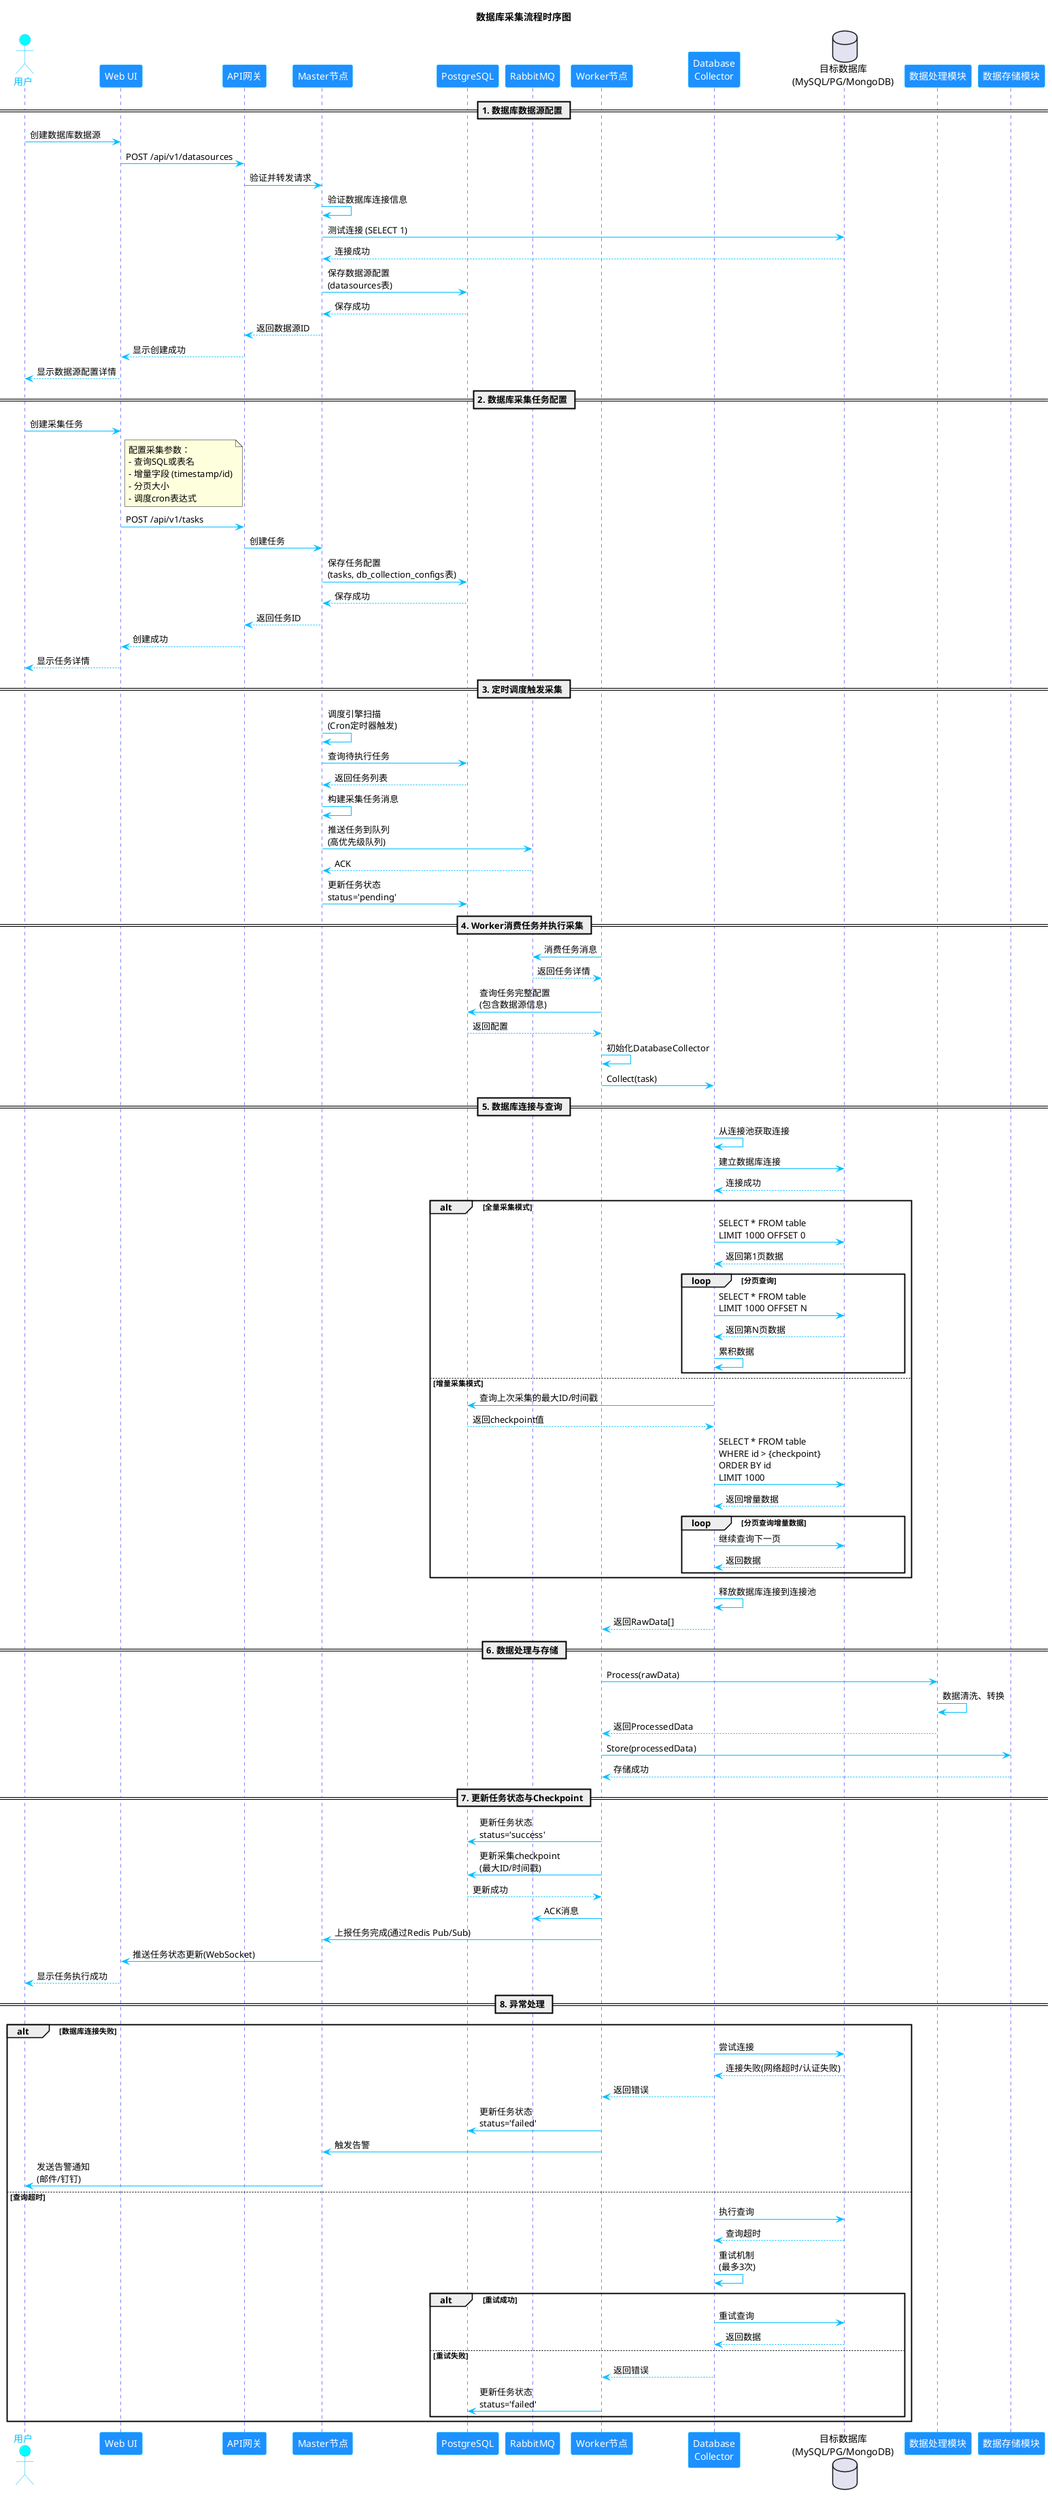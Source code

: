 @startuml
title 数据库采集流程时序图

skinparam sequence {
    ArrowColor DeepSkyBlue
    ActorBorderColor DeepSkyBlue
    LifeLineBorderColor blue
    LifeLineBackgroundColor #A9DCDF

    ParticipantBorderColor DeepSkyBlue
    ParticipantBackgroundColor DodgerBlue
    ParticipantFontColor #FFFFFF

    ActorBackgroundColor aqua
    ActorFontColor DeepSkyBlue

    BoxBackgroundColor #EEEEEE
}

actor "用户" as User
participant "Web UI" as UI
participant "API网关" as Gateway
participant "Master节点" as Master
participant "PostgreSQL" as PG
participant "RabbitMQ" as MQ
participant "Worker节点" as Worker
participant "Database\nCollector" as Collector
database "目标数据库\n(MySQL/PG/MongoDB)" as TargetDB
participant "数据处理模块" as Processor
participant "数据存储模块" as Storage

== 1. 数据库数据源配置 ==
User -> UI: 创建数据库数据源
UI -> Gateway: POST /api/v1/datasources
Gateway -> Master: 验证并转发请求
Master -> Master: 验证数据库连接信息
Master -> TargetDB: 测试连接 (SELECT 1)
TargetDB --> Master: 连接成功
Master -> PG: 保存数据源配置\n(datasources表)
PG --> Master: 保存成功
Master --> Gateway: 返回数据源ID
Gateway --> UI: 显示创建成功
UI --> User: 显示数据源配置详情

== 2. 数据库采集任务配置 ==
User -> UI: 创建采集任务
note right of UI
  配置采集参数：
  - 查询SQL或表名
  - 增量字段 (timestamp/id)
  - 分页大小
  - 调度cron表达式
end note
UI -> Gateway: POST /api/v1/tasks
Gateway -> Master: 创建任务
Master -> PG: 保存任务配置\n(tasks, db_collection_configs表)
PG --> Master: 保存成功
Master --> Gateway: 返回任务ID
Gateway --> UI: 创建成功
UI --> User: 显示任务详情

== 3. 定时调度触发采集 ==
Master -> Master: 调度引擎扫描\n(Cron定时器触发)
Master -> PG: 查询待执行任务
PG --> Master: 返回任务列表
Master -> Master: 构建采集任务消息
Master -> MQ: 推送任务到队列\n(高优先级队列)
MQ --> Master: ACK
Master -> PG: 更新任务状态\nstatus='pending'

== 4. Worker消费任务并执行采集 ==
Worker -> MQ: 消费任务消息
MQ --> Worker: 返回任务详情
Worker -> PG: 查询任务完整配置\n(包含数据源信息)
PG --> Worker: 返回配置
Worker -> Worker: 初始化DatabaseCollector
Worker -> Collector: Collect(task)

== 5. 数据库连接与查询 ==
Collector -> Collector: 从连接池获取连接
Collector -> TargetDB: 建立数据库连接
TargetDB --> Collector: 连接成功

alt 全量采集模式
    Collector -> TargetDB: SELECT * FROM table\nLIMIT 1000 OFFSET 0
    TargetDB --> Collector: 返回第1页数据
    loop 分页查询
        Collector -> TargetDB: SELECT * FROM table\nLIMIT 1000 OFFSET N
        TargetDB --> Collector: 返回第N页数据
        Collector -> Collector: 累积数据
    end
else 增量采集模式
    Collector -> PG: 查询上次采集的最大ID/时间戳
    PG --> Collector: 返回checkpoint值
    Collector -> TargetDB: SELECT * FROM table\nWHERE id > {checkpoint}\nORDER BY id\nLIMIT 1000
    TargetDB --> Collector: 返回增量数据
    loop 分页查询增量数据
        Collector -> TargetDB: 继续查询下一页
        TargetDB --> Collector: 返回数据
    end
end

Collector -> Collector: 释放数据库连接到连接池
Collector --> Worker: 返回RawData[]

== 6. 数据处理与存储 ==
Worker -> Processor: Process(rawData)
Processor -> Processor: 数据清洗、转换
Processor --> Worker: 返回ProcessedData
Worker -> Storage: Store(processedData)
Storage --> Worker: 存储成功

== 7. 更新任务状态与Checkpoint ==
Worker -> PG: 更新任务状态\nstatus='success'
Worker -> PG: 更新采集checkpoint\n(最大ID/时间戳)
PG --> Worker: 更新成功
Worker -> MQ: ACK消息
Worker -> Master: 上报任务完成(通过Redis Pub/Sub)
Master -> UI: 推送任务状态更新(WebSocket)
UI --> User: 显示任务执行成功

== 8. 异常处理 ==
alt 数据库连接失败
    Collector -> TargetDB: 尝试连接
    TargetDB --> Collector: 连接失败(网络超时/认证失败)
    Collector --> Worker: 返回错误
    Worker -> PG: 更新任务状态\nstatus='failed'
    Worker -> Master: 触发告警
    Master -> User: 发送告警通知\n(邮件/钉钉)
else 查询超时
    Collector -> TargetDB: 执行查询
    TargetDB --> Collector: 查询超时
    Collector -> Collector: 重试机制\n(最多3次)
    alt 重试成功
        Collector -> TargetDB: 重试查询
        TargetDB --> Collector: 返回数据
    else 重试失败
        Collector --> Worker: 返回错误
        Worker -> PG: 更新任务状态\nstatus='failed'
    end
end

@enduml
